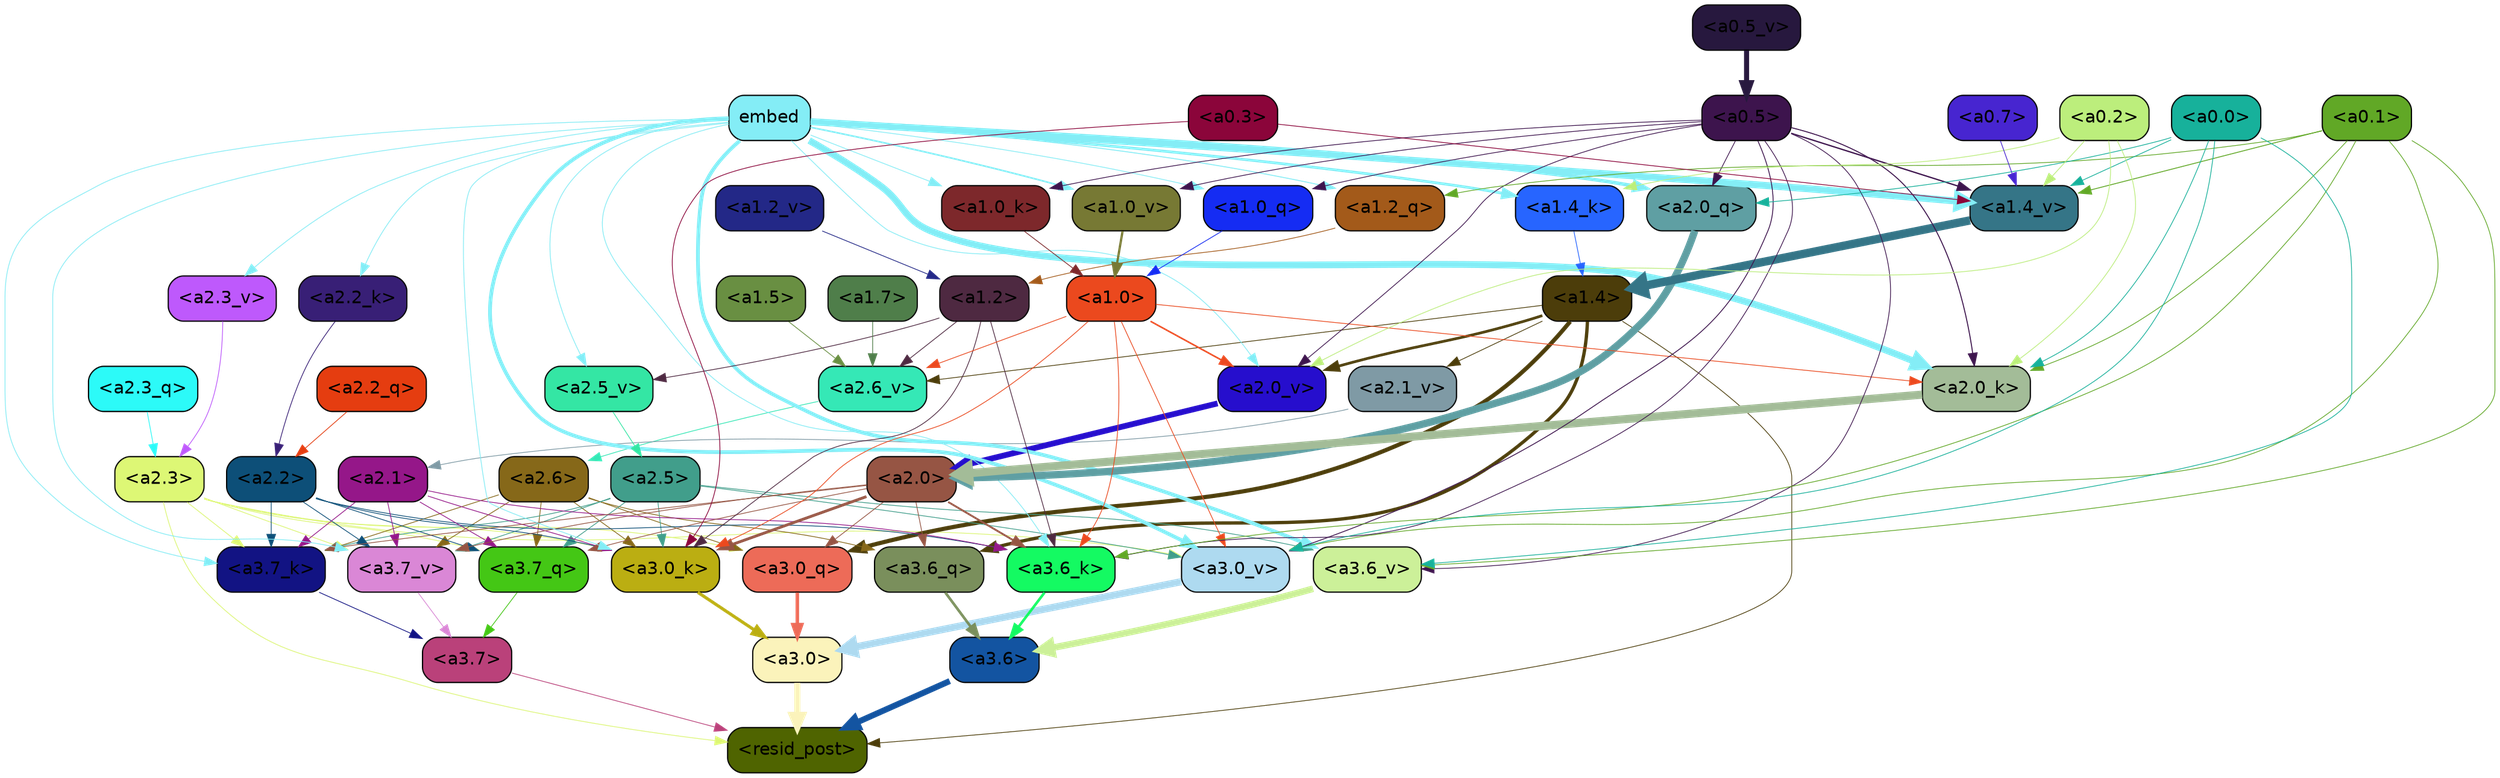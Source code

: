 strict digraph "" {
	graph [bgcolor=transparent,
		layout=dot,
		overlap=false,
		splines=true
	];
	"<a3.7>"	[color=black,
		fillcolor="#ba417a",
		fontname=Helvetica,
		shape=box,
		style="filled, rounded"];
	"<resid_post>"	[color=black,
		fillcolor="#4f6400",
		fontname=Helvetica,
		shape=box,
		style="filled, rounded"];
	"<a3.7>" -> "<resid_post>"	[color="#ba417a",
		penwidth=0.6];
	"<a3.6>"	[color=black,
		fillcolor="#1354a1",
		fontname=Helvetica,
		shape=box,
		style="filled, rounded"];
	"<a3.6>" -> "<resid_post>"	[color="#1354a1",
		penwidth=4.751612067222595];
	"<a3.0>"	[color=black,
		fillcolor="#fbf3bb",
		fontname=Helvetica,
		shape=box,
		style="filled, rounded"];
	"<a3.0>" -> "<resid_post>"	[color="#fbf3bb",
		penwidth=4.884142994880676];
	"<a2.3>"	[color=black,
		fillcolor="#ddf775",
		fontname=Helvetica,
		shape=box,
		style="filled, rounded"];
	"<a2.3>" -> "<resid_post>"	[color="#ddf775",
		penwidth=0.6];
	"<a3.7_q>"	[color=black,
		fillcolor="#44c715",
		fontname=Helvetica,
		shape=box,
		style="filled, rounded"];
	"<a2.3>" -> "<a3.7_q>"	[color="#ddf775",
		penwidth=0.6];
	"<a3.0_q>"	[color=black,
		fillcolor="#ed6b58",
		fontname=Helvetica,
		shape=box,
		style="filled, rounded"];
	"<a2.3>" -> "<a3.0_q>"	[color="#ddf775",
		penwidth=0.6];
	"<a3.7_k>"	[color=black,
		fillcolor="#121383",
		fontname=Helvetica,
		shape=box,
		style="filled, rounded"];
	"<a2.3>" -> "<a3.7_k>"	[color="#ddf775",
		penwidth=0.6];
	"<a3.0_k>"	[color=black,
		fillcolor="#bbae12",
		fontname=Helvetica,
		shape=box,
		style="filled, rounded"];
	"<a2.3>" -> "<a3.0_k>"	[color="#ddf775",
		penwidth=0.6];
	"<a3.7_v>"	[color=black,
		fillcolor="#da87d6",
		fontname=Helvetica,
		shape=box,
		style="filled, rounded"];
	"<a2.3>" -> "<a3.7_v>"	[color="#ddf775",
		penwidth=0.6];
	"<a3.0_v>"	[color=black,
		fillcolor="#aedaf0",
		fontname=Helvetica,
		shape=box,
		style="filled, rounded"];
	"<a2.3>" -> "<a3.0_v>"	[color="#ddf775",
		penwidth=0.6];
	"<a1.4>"	[color=black,
		fillcolor="#4c3d0a",
		fontname=Helvetica,
		shape=box,
		style="filled, rounded"];
	"<a1.4>" -> "<resid_post>"	[color="#4c3d0a",
		penwidth=0.6];
	"<a3.6_q>"	[color=black,
		fillcolor="#7a8f5c",
		fontname=Helvetica,
		shape=box,
		style="filled, rounded"];
	"<a1.4>" -> "<a3.6_q>"	[color="#4c3d0a",
		penwidth=2.6469622254371643];
	"<a1.4>" -> "<a3.0_q>"	[color="#4c3d0a",
		penwidth=3.3040847778320312];
	"<a2.6_v>"	[color=black,
		fillcolor="#35e8b6",
		fontname=Helvetica,
		shape=box,
		style="filled, rounded"];
	"<a1.4>" -> "<a2.6_v>"	[color="#4c3d0a",
		penwidth=0.6];
	"<a2.1_v>"	[color=black,
		fillcolor="#7f9aa5",
		fontname=Helvetica,
		shape=box,
		style="filled, rounded"];
	"<a1.4>" -> "<a2.1_v>"	[color="#4c3d0a",
		penwidth=0.6];
	"<a2.0_v>"	[color=black,
		fillcolor="#260ecd",
		fontname=Helvetica,
		shape=box,
		style="filled, rounded"];
	"<a1.4>" -> "<a2.0_v>"	[color="#4c3d0a",
		penwidth=2.1286070346832275];
	"<a3.7_q>" -> "<a3.7>"	[color="#44c715",
		penwidth=0.6];
	"<a3.6_q>" -> "<a3.6>"	[color="#7a8f5c",
		penwidth=2.091020345687866];
	"<a3.0_q>" -> "<a3.0>"	[color="#ed6b58",
		penwidth=2.7421876192092896];
	"<a3.7_k>" -> "<a3.7>"	[color="#121383",
		penwidth=0.6];
	"<a3.6_k>"	[color=black,
		fillcolor="#14fa62",
		fontname=Helvetica,
		shape=box,
		style="filled, rounded"];
	"<a3.6_k>" -> "<a3.6>"	[color="#14fa62",
		penwidth=2.048597991466522];
	"<a3.0_k>" -> "<a3.0>"	[color="#bbae12",
		penwidth=2.476402521133423];
	"<a3.7_v>" -> "<a3.7>"	[color="#da87d6",
		penwidth=0.6];
	"<a3.6_v>"	[color=black,
		fillcolor="#ccf099",
		fontname=Helvetica,
		shape=box,
		style="filled, rounded"];
	"<a3.6_v>" -> "<a3.6>"	[color="#ccf099",
		penwidth=5.2550448179244995];
	"<a3.0_v>" -> "<a3.0>"	[color="#aedaf0",
		penwidth=5.652270674705505];
	"<a2.6>"	[color=black,
		fillcolor="#866819",
		fontname=Helvetica,
		shape=box,
		style="filled, rounded"];
	"<a2.6>" -> "<a3.7_q>"	[color="#866819",
		penwidth=0.6];
	"<a2.6>" -> "<a3.6_q>"	[color="#866819",
		penwidth=0.6];
	"<a2.6>" -> "<a3.0_q>"	[color="#866819",
		penwidth=0.6];
	"<a2.6>" -> "<a3.7_k>"	[color="#866819",
		penwidth=0.6];
	"<a2.6>" -> "<a3.0_k>"	[color="#866819",
		penwidth=0.6];
	"<a2.6>" -> "<a3.7_v>"	[color="#866819",
		penwidth=0.6];
	"<a2.5>"	[color=black,
		fillcolor="#419e8b",
		fontname=Helvetica,
		shape=box,
		style="filled, rounded"];
	"<a2.5>" -> "<a3.7_q>"	[color="#419e8b",
		penwidth=0.6];
	"<a2.5>" -> "<a3.7_k>"	[color="#419e8b",
		penwidth=0.6];
	"<a2.5>" -> "<a3.0_k>"	[color="#419e8b",
		penwidth=0.6];
	"<a2.5>" -> "<a3.7_v>"	[color="#419e8b",
		penwidth=0.6];
	"<a2.5>" -> "<a3.6_v>"	[color="#419e8b",
		penwidth=0.6];
	"<a2.5>" -> "<a3.0_v>"	[color="#419e8b",
		penwidth=0.6];
	"<a2.2>"	[color=black,
		fillcolor="#0d4f78",
		fontname=Helvetica,
		shape=box,
		style="filled, rounded"];
	"<a2.2>" -> "<a3.7_q>"	[color="#0d4f78",
		penwidth=0.6];
	"<a2.2>" -> "<a3.7_k>"	[color="#0d4f78",
		penwidth=0.6];
	"<a2.2>" -> "<a3.6_k>"	[color="#0d4f78",
		penwidth=0.6];
	"<a2.2>" -> "<a3.0_k>"	[color="#0d4f78",
		penwidth=0.6];
	"<a2.2>" -> "<a3.7_v>"	[color="#0d4f78",
		penwidth=0.6];
	"<a2.1>"	[color=black,
		fillcolor="#951789",
		fontname=Helvetica,
		shape=box,
		style="filled, rounded"];
	"<a2.1>" -> "<a3.7_q>"	[color="#951789",
		penwidth=0.6];
	"<a2.1>" -> "<a3.7_k>"	[color="#951789",
		penwidth=0.6];
	"<a2.1>" -> "<a3.6_k>"	[color="#951789",
		penwidth=0.6];
	"<a2.1>" -> "<a3.0_k>"	[color="#951789",
		penwidth=0.6];
	"<a2.1>" -> "<a3.7_v>"	[color="#951789",
		penwidth=0.6];
	"<a2.0>"	[color=black,
		fillcolor="#965544",
		fontname=Helvetica,
		shape=box,
		style="filled, rounded"];
	"<a2.0>" -> "<a3.7_q>"	[color="#965544",
		penwidth=0.6];
	"<a2.0>" -> "<a3.6_q>"	[color="#965544",
		penwidth=0.6];
	"<a2.0>" -> "<a3.0_q>"	[color="#965544",
		penwidth=0.6];
	"<a2.0>" -> "<a3.7_k>"	[color="#965544",
		penwidth=0.6];
	"<a2.0>" -> "<a3.6_k>"	[color="#965544",
		penwidth=1.4757367372512817];
	"<a2.0>" -> "<a3.0_k>"	[color="#965544",
		penwidth=2.2137351036071777];
	"<a2.0>" -> "<a3.7_v>"	[color="#965544",
		penwidth=0.6];
	embed	[color=black,
		fillcolor="#84edf6",
		fontname=Helvetica,
		shape=box,
		style="filled, rounded"];
	embed -> "<a3.7_k>"	[color="#84edf6",
		penwidth=0.6];
	embed -> "<a3.6_k>"	[color="#84edf6",
		penwidth=0.6];
	embed -> "<a3.0_k>"	[color="#84edf6",
		penwidth=0.6];
	embed -> "<a3.7_v>"	[color="#84edf6",
		penwidth=0.6];
	embed -> "<a3.6_v>"	[color="#84edf6",
		penwidth=2.9582033157348633];
	embed -> "<a3.0_v>"	[color="#84edf6",
		penwidth=2.972973108291626];
	"<a2.0_q>"	[color=black,
		fillcolor="#5f9fa3",
		fontname=Helvetica,
		shape=box,
		style="filled, rounded"];
	embed -> "<a2.0_q>"	[color="#84edf6",
		penwidth=2.7699792869389057];
	"<a2.2_k>"	[color=black,
		fillcolor="#381f76",
		fontname=Helvetica,
		shape=box,
		style="filled, rounded"];
	embed -> "<a2.2_k>"	[color="#84edf6",
		penwidth=0.6];
	"<a2.0_k>"	[color=black,
		fillcolor="#a3bc98",
		fontname=Helvetica,
		shape=box,
		style="filled, rounded"];
	embed -> "<a2.0_k>"	[color="#84edf6",
		penwidth=5.362775564193726];
	"<a2.5_v>"	[color=black,
		fillcolor="#34e6a4",
		fontname=Helvetica,
		shape=box,
		style="filled, rounded"];
	embed -> "<a2.5_v>"	[color="#84edf6",
		penwidth=0.6];
	"<a2.3_v>"	[color=black,
		fillcolor="#be59fc",
		fontname=Helvetica,
		shape=box,
		style="filled, rounded"];
	embed -> "<a2.3_v>"	[color="#84edf6",
		penwidth=0.6];
	embed -> "<a2.0_v>"	[color="#84edf6",
		penwidth=0.6];
	"<a1.2_q>"	[color=black,
		fillcolor="#a35a1a",
		fontname=Helvetica,
		shape=box,
		style="filled, rounded"];
	embed -> "<a1.2_q>"	[color="#84edf6",
		penwidth=0.7193574905395508];
	"<a1.0_q>"	[color=black,
		fillcolor="#152cf3",
		fontname=Helvetica,
		shape=box,
		style="filled, rounded"];
	embed -> "<a1.0_q>"	[color="#84edf6",
		penwidth=0.6];
	"<a1.4_k>"	[color=black,
		fillcolor="#2765ff",
		fontname=Helvetica,
		shape=box,
		style="filled, rounded"];
	embed -> "<a1.4_k>"	[color="#84edf6",
		penwidth=2.147887945175171];
	"<a1.0_k>"	[color=black,
		fillcolor="#7d282b",
		fontname=Helvetica,
		shape=box,
		style="filled, rounded"];
	embed -> "<a1.0_k>"	[color="#84edf6",
		penwidth=0.6];
	"<a1.4_v>"	[color=black,
		fillcolor="#357587",
		fontname=Helvetica,
		shape=box,
		style="filled, rounded"];
	embed -> "<a1.4_v>"	[color="#84edf6",
		penwidth=5.545122385025024];
	"<a1.0_v>"	[color=black,
		fillcolor="#777934",
		fontname=Helvetica,
		shape=box,
		style="filled, rounded"];
	embed -> "<a1.0_v>"	[color="#84edf6",
		penwidth=1.26444411277771];
	"<a1.2>"	[color=black,
		fillcolor="#4e2941",
		fontname=Helvetica,
		shape=box,
		style="filled, rounded"];
	"<a1.2>" -> "<a3.6_k>"	[color="#4e2941",
		penwidth=0.6];
	"<a1.2>" -> "<a3.0_k>"	[color="#4e2941",
		penwidth=0.6];
	"<a1.2>" -> "<a2.6_v>"	[color="#4e2941",
		penwidth=0.6];
	"<a1.2>" -> "<a2.5_v>"	[color="#4e2941",
		penwidth=0.6];
	"<a1.0>"	[color=black,
		fillcolor="#eb491e",
		fontname=Helvetica,
		shape=box,
		style="filled, rounded"];
	"<a1.0>" -> "<a3.6_k>"	[color="#eb491e",
		penwidth=0.6];
	"<a1.0>" -> "<a3.0_k>"	[color="#eb491e",
		penwidth=0.6];
	"<a1.0>" -> "<a3.0_v>"	[color="#eb491e",
		penwidth=0.6];
	"<a1.0>" -> "<a2.0_k>"	[color="#eb491e",
		penwidth=0.6];
	"<a1.0>" -> "<a2.6_v>"	[color="#eb491e",
		penwidth=0.6];
	"<a1.0>" -> "<a2.0_v>"	[color="#eb491e",
		penwidth=1.2240618467330933];
	"<a0.5>"	[color=black,
		fillcolor="#3d144d",
		fontname=Helvetica,
		shape=box,
		style="filled, rounded"];
	"<a0.5>" -> "<a3.6_k>"	[color="#3d144d",
		penwidth=0.6];
	"<a0.5>" -> "<a3.6_v>"	[color="#3d144d",
		penwidth=0.6];
	"<a0.5>" -> "<a3.0_v>"	[color="#3d144d",
		penwidth=0.6790935099124908];
	"<a0.5>" -> "<a2.0_q>"	[color="#3d144d",
		penwidth=0.6];
	"<a0.5>" -> "<a2.0_k>"	[color="#3d144d",
		penwidth=0.7897988557815552];
	"<a0.5>" -> "<a2.0_v>"	[color="#3d144d",
		penwidth=0.6];
	"<a0.5>" -> "<a1.0_q>"	[color="#3d144d",
		penwidth=0.6];
	"<a0.5>" -> "<a1.0_k>"	[color="#3d144d",
		penwidth=0.6];
	"<a0.5>" -> "<a1.4_v>"	[color="#3d144d",
		penwidth=1.0479987859725952];
	"<a0.5>" -> "<a1.0_v>"	[color="#3d144d",
		penwidth=0.6];
	"<a0.1>"	[color=black,
		fillcolor="#61a826",
		fontname=Helvetica,
		shape=box,
		style="filled, rounded"];
	"<a0.1>" -> "<a3.6_k>"	[color="#61a826",
		penwidth=0.6];
	"<a0.1>" -> "<a3.6_v>"	[color="#61a826",
		penwidth=0.6];
	"<a0.1>" -> "<a3.0_v>"	[color="#61a826",
		penwidth=0.6];
	"<a0.1>" -> "<a2.0_k>"	[color="#61a826",
		penwidth=0.6];
	"<a0.1>" -> "<a1.2_q>"	[color="#61a826",
		penwidth=0.6];
	"<a0.1>" -> "<a1.4_v>"	[color="#61a826",
		penwidth=0.7031502723693848];
	"<a0.3>"	[color=black,
		fillcolor="#8b053a",
		fontname=Helvetica,
		shape=box,
		style="filled, rounded"];
	"<a0.3>" -> "<a3.0_k>"	[color="#8b053a",
		penwidth=0.6];
	"<a0.3>" -> "<a1.4_v>"	[color="#8b053a",
		penwidth=0.6];
	"<a0.0>"	[color=black,
		fillcolor="#17b19b",
		fontname=Helvetica,
		shape=box,
		style="filled, rounded"];
	"<a0.0>" -> "<a3.6_v>"	[color="#17b19b",
		penwidth=0.6];
	"<a0.0>" -> "<a3.0_v>"	[color="#17b19b",
		penwidth=0.6];
	"<a0.0>" -> "<a2.0_q>"	[color="#17b19b",
		penwidth=0.6];
	"<a0.0>" -> "<a2.0_k>"	[color="#17b19b",
		penwidth=0.6];
	"<a0.0>" -> "<a1.4_v>"	[color="#17b19b",
		penwidth=0.6];
	"<a2.3_q>"	[color=black,
		fillcolor="#2cfaf8",
		fontname=Helvetica,
		shape=box,
		style="filled, rounded"];
	"<a2.3_q>" -> "<a2.3>"	[color="#2cfaf8",
		penwidth=0.6];
	"<a2.2_q>"	[color=black,
		fillcolor="#e53d10",
		fontname=Helvetica,
		shape=box,
		style="filled, rounded"];
	"<a2.2_q>" -> "<a2.2>"	[color="#e53d10",
		penwidth=0.6];
	"<a2.0_q>" -> "<a2.0>"	[color="#5f9fa3",
		penwidth=5.819834470748901];
	"<a2.2_k>" -> "<a2.2>"	[color="#381f76",
		penwidth=0.6];
	"<a2.0_k>" -> "<a2.0>"	[color="#a3bc98",
		penwidth=6.470837593078613];
	"<a2.6_v>" -> "<a2.6>"	[color="#35e8b6",
		penwidth=0.6];
	"<a2.5_v>" -> "<a2.5>"	[color="#34e6a4",
		penwidth=0.6];
	"<a2.3_v>" -> "<a2.3>"	[color="#be59fc",
		penwidth=0.6];
	"<a2.1_v>" -> "<a2.1>"	[color="#7f9aa5",
		penwidth=0.6];
	"<a2.0_v>" -> "<a2.0>"	[color="#260ecd",
		penwidth=4.5950857400894165];
	"<a0.2>"	[color=black,
		fillcolor="#bcee7c",
		fontname=Helvetica,
		shape=box,
		style="filled, rounded"];
	"<a0.2>" -> "<a2.0_k>"	[color="#bcee7c",
		penwidth=0.6];
	"<a0.2>" -> "<a2.0_v>"	[color="#bcee7c",
		penwidth=0.6];
	"<a0.2>" -> "<a1.4_k>"	[color="#bcee7c",
		penwidth=0.6];
	"<a0.2>" -> "<a1.4_v>"	[color="#bcee7c",
		penwidth=0.6];
	"<a1.7>"	[color=black,
		fillcolor="#4f7e4a",
		fontname=Helvetica,
		shape=box,
		style="filled, rounded"];
	"<a1.7>" -> "<a2.6_v>"	[color="#4f7e4a",
		penwidth=0.6];
	"<a1.5>"	[color=black,
		fillcolor="#698f42",
		fontname=Helvetica,
		shape=box,
		style="filled, rounded"];
	"<a1.5>" -> "<a2.6_v>"	[color="#698f42",
		penwidth=0.6];
	"<a1.2_q>" -> "<a1.2>"	[color="#a35a1a",
		penwidth=0.6];
	"<a1.0_q>" -> "<a1.0>"	[color="#152cf3",
		penwidth=0.6];
	"<a1.4_k>" -> "<a1.4>"	[color="#2765ff",
		penwidth=0.6];
	"<a1.0_k>" -> "<a1.0>"	[color="#7d282b",
		penwidth=0.6];
	"<a1.4_v>" -> "<a1.4>"	[color="#357587",
		penwidth=6.635385513305664];
	"<a1.2_v>"	[color=black,
		fillcolor="#232887",
		fontname=Helvetica,
		shape=box,
		style="filled, rounded"];
	"<a1.2_v>" -> "<a1.2>"	[color="#232887",
		penwidth=0.6];
	"<a1.0_v>" -> "<a1.0>"	[color="#777934",
		penwidth=1.807669460773468];
	"<a0.7>"	[color=black,
		fillcolor="#4725d0",
		fontname=Helvetica,
		shape=box,
		style="filled, rounded"];
	"<a0.7>" -> "<a1.4_v>"	[color="#4725d0",
		penwidth=0.6];
	"<a0.5_v>"	[color=black,
		fillcolor="#27183e",
		fontname=Helvetica,
		shape=box,
		style="filled, rounded"];
	"<a0.5_v>" -> "<a0.5>"	[color="#27183e",
		penwidth=4.0294036865234375];
}
